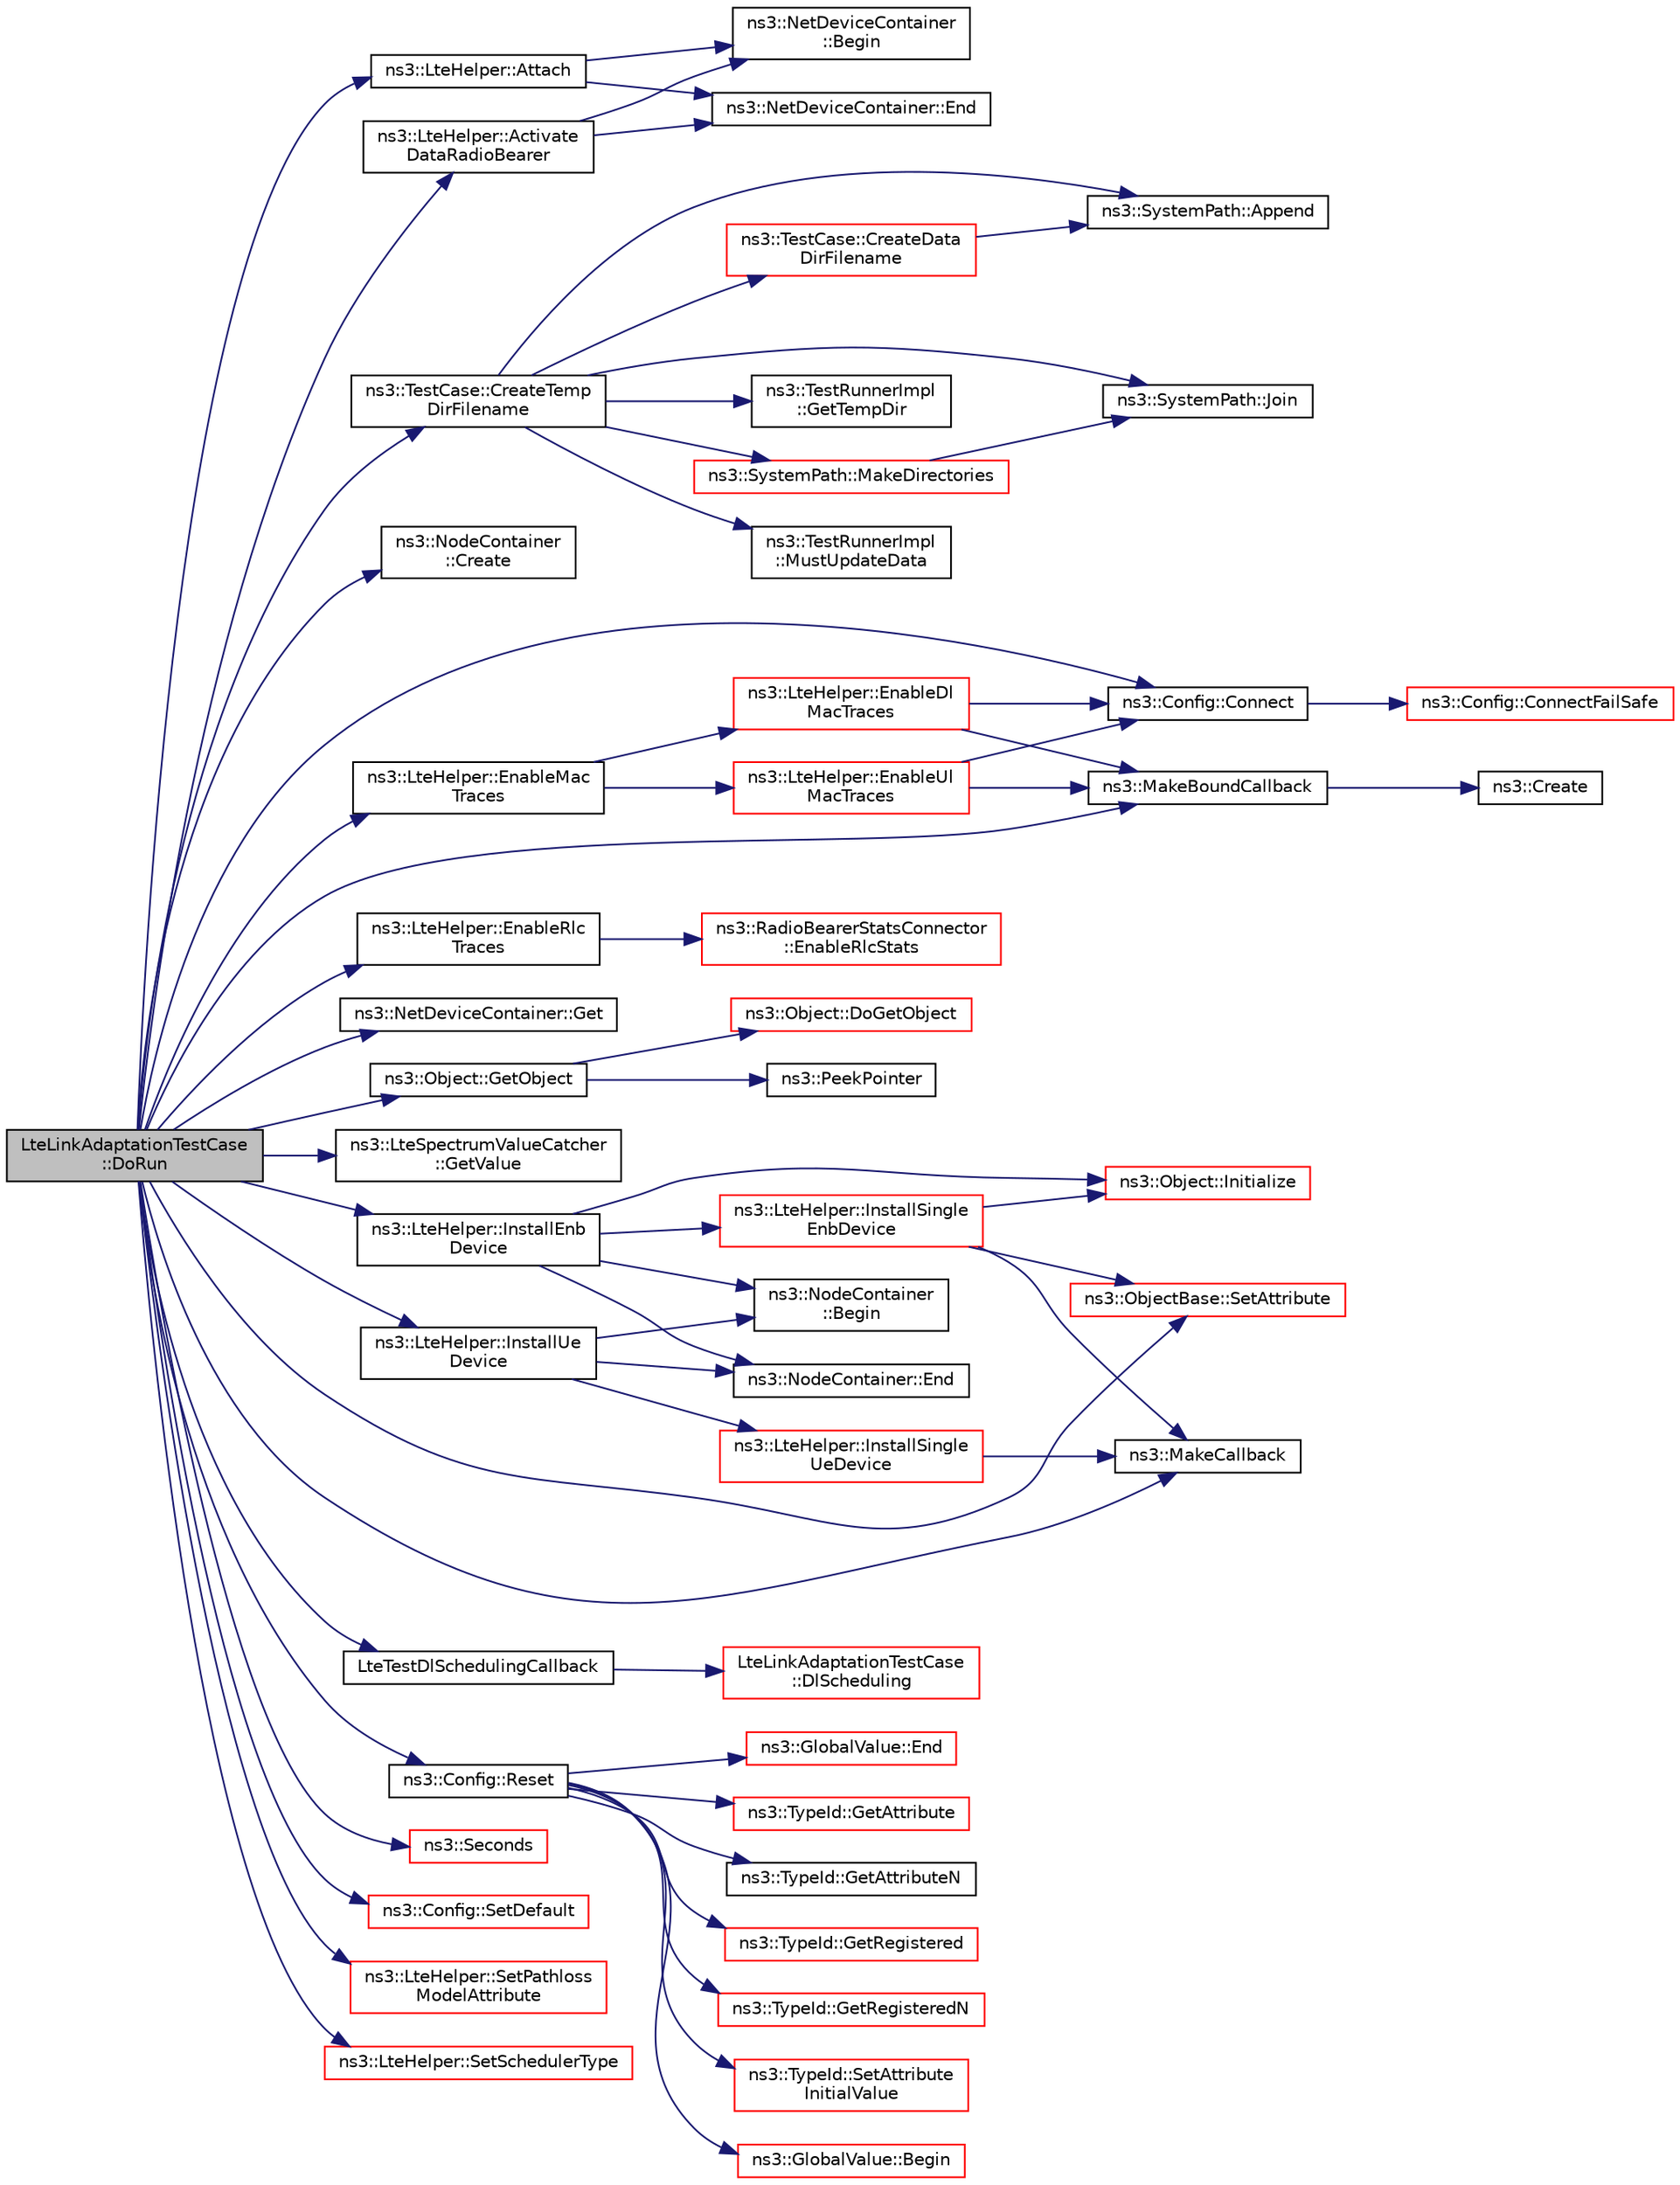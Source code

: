 digraph "LteLinkAdaptationTestCase::DoRun"
{
 // LATEX_PDF_SIZE
  edge [fontname="Helvetica",fontsize="10",labelfontname="Helvetica",labelfontsize="10"];
  node [fontname="Helvetica",fontsize="10",shape=record];
  rankdir="LR";
  Node1 [label="LteLinkAdaptationTestCase\l::DoRun",height=0.2,width=0.4,color="black", fillcolor="grey75", style="filled", fontcolor="black",tooltip="Implementation to actually run this TestCase."];
  Node1 -> Node2 [color="midnightblue",fontsize="10",style="solid",fontname="Helvetica"];
  Node2 [label="ns3::LteHelper::Activate\lDataRadioBearer",height=0.2,width=0.4,color="black", fillcolor="white", style="filled",URL="$classns3_1_1_lte_helper.html#ac896e16cf162e4beeaa292d39ab1b700",tooltip="Activate a Data Radio Bearer on a given UE devices (for LTE-only simulation)."];
  Node2 -> Node3 [color="midnightblue",fontsize="10",style="solid",fontname="Helvetica"];
  Node3 [label="ns3::NetDeviceContainer\l::Begin",height=0.2,width=0.4,color="black", fillcolor="white", style="filled",URL="$classns3_1_1_net_device_container.html#a4ddc336af319061f5b61c515f0453242",tooltip="Get an iterator which refers to the first NetDevice in the container."];
  Node2 -> Node4 [color="midnightblue",fontsize="10",style="solid",fontname="Helvetica"];
  Node4 [label="ns3::NetDeviceContainer::End",height=0.2,width=0.4,color="black", fillcolor="white", style="filled",URL="$classns3_1_1_net_device_container.html#a436d9df206570861f96c3f278eaccb92",tooltip="Get an iterator which indicates past-the-last NetDevice in the container."];
  Node1 -> Node5 [color="midnightblue",fontsize="10",style="solid",fontname="Helvetica"];
  Node5 [label="ns3::LteHelper::Attach",height=0.2,width=0.4,color="black", fillcolor="white", style="filled",URL="$classns3_1_1_lte_helper.html#a9466743f826aa2652a87907b7f0a1c87",tooltip="Enables automatic attachment of a set of UE devices to a suitable cell using Idle mode initial cell s..."];
  Node5 -> Node3 [color="midnightblue",fontsize="10",style="solid",fontname="Helvetica"];
  Node5 -> Node4 [color="midnightblue",fontsize="10",style="solid",fontname="Helvetica"];
  Node1 -> Node6 [color="midnightblue",fontsize="10",style="solid",fontname="Helvetica"];
  Node6 [label="ns3::Config::Connect",height=0.2,width=0.4,color="black", fillcolor="white", style="filled",URL="$group__config.html#ga4014f151241cd0939b6cb64409605736",tooltip=" "];
  Node6 -> Node7 [color="midnightblue",fontsize="10",style="solid",fontname="Helvetica"];
  Node7 [label="ns3::Config::ConnectFailSafe",height=0.2,width=0.4,color="red", fillcolor="white", style="filled",URL="$namespacens3_1_1_config.html#aad60d6903a15881b81e982ad5312114a",tooltip="This function will attempt to find all trace sources which match the input path and will then connect..."];
  Node1 -> Node13 [color="midnightblue",fontsize="10",style="solid",fontname="Helvetica"];
  Node13 [label="ns3::NodeContainer\l::Create",height=0.2,width=0.4,color="black", fillcolor="white", style="filled",URL="$classns3_1_1_node_container.html#a787f059e2813e8b951cc6914d11dfe69",tooltip="Create n nodes and append pointers to them to the end of this NodeContainer."];
  Node1 -> Node14 [color="midnightblue",fontsize="10",style="solid",fontname="Helvetica"];
  Node14 [label="ns3::TestCase::CreateTemp\lDirFilename",height=0.2,width=0.4,color="black", fillcolor="white", style="filled",URL="$classns3_1_1_test_case.html#a8a04695a6fb9ba0f89e28e9523963f88",tooltip="Construct the full path to a file in a temporary directory."];
  Node14 -> Node15 [color="midnightblue",fontsize="10",style="solid",fontname="Helvetica"];
  Node15 [label="ns3::SystemPath::Append",height=0.2,width=0.4,color="black", fillcolor="white", style="filled",URL="$group__systempath.html#gaaa5a530cee42c8eda7e4f4523ef7e1cd",tooltip="Join two file system path elements."];
  Node14 -> Node16 [color="midnightblue",fontsize="10",style="solid",fontname="Helvetica"];
  Node16 [label="ns3::TestCase::CreateData\lDirFilename",height=0.2,width=0.4,color="red", fillcolor="white", style="filled",URL="$classns3_1_1_test_case.html#a3e4d216ff392a43418f26bb3e5b0f16d",tooltip="Construct the full path to a file in the data directory."];
  Node16 -> Node15 [color="midnightblue",fontsize="10",style="solid",fontname="Helvetica"];
  Node14 -> Node25 [color="midnightblue",fontsize="10",style="solid",fontname="Helvetica"];
  Node25 [label="ns3::TestRunnerImpl\l::GetTempDir",height=0.2,width=0.4,color="black", fillcolor="white", style="filled",URL="$classns3_1_1_test_runner_impl.html#a413da13d382fe5a9ff0348ab387c950c",tooltip="Get the path to temporary directory."];
  Node14 -> Node20 [color="midnightblue",fontsize="10",style="solid",fontname="Helvetica"];
  Node20 [label="ns3::SystemPath::Join",height=0.2,width=0.4,color="black", fillcolor="white", style="filled",URL="$group__systempath.html#gab3212957e6b4f873ece3c6b8ed746d72",tooltip="Join a list of file system path directories into a single file system path."];
  Node14 -> Node26 [color="midnightblue",fontsize="10",style="solid",fontname="Helvetica"];
  Node26 [label="ns3::SystemPath::MakeDirectories",height=0.2,width=0.4,color="red", fillcolor="white", style="filled",URL="$group__systempath.html#ga9529f7530ba5d513c8811acc15743d24",tooltip="Create all the directories leading to path."];
  Node26 -> Node20 [color="midnightblue",fontsize="10",style="solid",fontname="Helvetica"];
  Node14 -> Node27 [color="midnightblue",fontsize="10",style="solid",fontname="Helvetica"];
  Node27 [label="ns3::TestRunnerImpl\l::MustUpdateData",height=0.2,width=0.4,color="black", fillcolor="white", style="filled",URL="$classns3_1_1_test_runner_impl.html#a20e2c15bf9a8d09147286a0ebfcb6805",tooltip="Check if this run should update the reference data."];
  Node1 -> Node28 [color="midnightblue",fontsize="10",style="solid",fontname="Helvetica"];
  Node28 [label="ns3::LteHelper::EnableMac\lTraces",height=0.2,width=0.4,color="black", fillcolor="white", style="filled",URL="$classns3_1_1_lte_helper.html#affa3a12841520407d3662417fe41863d",tooltip="Enable trace sinks for MAC layer."];
  Node28 -> Node29 [color="midnightblue",fontsize="10",style="solid",fontname="Helvetica"];
  Node29 [label="ns3::LteHelper::EnableDl\lMacTraces",height=0.2,width=0.4,color="red", fillcolor="white", style="filled",URL="$classns3_1_1_lte_helper.html#aca02df5d8852bf9721b1541707dcd84f",tooltip="Enable trace sinks for DL MAC layer."];
  Node29 -> Node6 [color="midnightblue",fontsize="10",style="solid",fontname="Helvetica"];
  Node29 -> Node53 [color="midnightblue",fontsize="10",style="solid",fontname="Helvetica"];
  Node53 [label="ns3::MakeBoundCallback",height=0.2,width=0.4,color="black", fillcolor="white", style="filled",URL="$group__makeboundcallback.html#ga1725d6362e6065faa0709f7c93f8d770",tooltip="Make Callbacks with one bound argument."];
  Node53 -> Node54 [color="midnightblue",fontsize="10",style="solid",fontname="Helvetica"];
  Node54 [label="ns3::Create",height=0.2,width=0.4,color="black", fillcolor="white", style="filled",URL="$group__ptr.html#ga086d8d4a76485a155f0408b85dcebede",tooltip="Create class instances by constructors with varying numbers of arguments and return them by Ptr."];
  Node28 -> Node55 [color="midnightblue",fontsize="10",style="solid",fontname="Helvetica"];
  Node55 [label="ns3::LteHelper::EnableUl\lMacTraces",height=0.2,width=0.4,color="red", fillcolor="white", style="filled",URL="$classns3_1_1_lte_helper.html#ad6d528e87c4f4089fc2679f31b2c90ff",tooltip="Enable trace sinks for UL MAC layer."];
  Node55 -> Node6 [color="midnightblue",fontsize="10",style="solid",fontname="Helvetica"];
  Node55 -> Node53 [color="midnightblue",fontsize="10",style="solid",fontname="Helvetica"];
  Node1 -> Node57 [color="midnightblue",fontsize="10",style="solid",fontname="Helvetica"];
  Node57 [label="ns3::LteHelper::EnableRlc\lTraces",height=0.2,width=0.4,color="black", fillcolor="white", style="filled",URL="$classns3_1_1_lte_helper.html#abadfdd04d30b261e9b6f0846b4784928",tooltip="Enable trace sinks for RLC layer."];
  Node57 -> Node58 [color="midnightblue",fontsize="10",style="solid",fontname="Helvetica"];
  Node58 [label="ns3::RadioBearerStatsConnector\l::EnableRlcStats",height=0.2,width=0.4,color="red", fillcolor="white", style="filled",URL="$classns3_1_1_radio_bearer_stats_connector.html#a75ac2448eff569ea1b65671365191e2e",tooltip="Enables trace sinks for RLC layer."];
  Node1 -> Node74 [color="midnightblue",fontsize="10",style="solid",fontname="Helvetica"];
  Node74 [label="ns3::NetDeviceContainer::Get",height=0.2,width=0.4,color="black", fillcolor="white", style="filled",URL="$classns3_1_1_net_device_container.html#ae114b3a9fc193fee40c07e4a4207aef4",tooltip="Get the Ptr<NetDevice> stored in this container at a given index."];
  Node1 -> Node35 [color="midnightblue",fontsize="10",style="solid",fontname="Helvetica"];
  Node35 [label="ns3::Object::GetObject",height=0.2,width=0.4,color="black", fillcolor="white", style="filled",URL="$classns3_1_1_object.html#ad21f5401ff705cd29c37f931ea3afc18",tooltip="Get a pointer to the requested aggregated Object."];
  Node35 -> Node36 [color="midnightblue",fontsize="10",style="solid",fontname="Helvetica"];
  Node36 [label="ns3::Object::DoGetObject",height=0.2,width=0.4,color="red", fillcolor="white", style="filled",URL="$classns3_1_1_object.html#a7c009975f7c0994cb47a69f713745e0a",tooltip="Find an Object of TypeId tid in the aggregates of this Object."];
  Node35 -> Node49 [color="midnightblue",fontsize="10",style="solid",fontname="Helvetica"];
  Node49 [label="ns3::PeekPointer",height=0.2,width=0.4,color="black", fillcolor="white", style="filled",URL="$namespacens3.html#af2a7557fe9afdd98d8f6f8f6e412cf5a",tooltip=" "];
  Node1 -> Node75 [color="midnightblue",fontsize="10",style="solid",fontname="Helvetica"];
  Node75 [label="ns3::LteSpectrumValueCatcher\l::GetValue",height=0.2,width=0.4,color="black", fillcolor="white", style="filled",URL="$classns3_1_1_lte_spectrum_value_catcher.html#ac0f438e153b19df0aee089578d4a22a9",tooltip=" "];
  Node1 -> Node76 [color="midnightblue",fontsize="10",style="solid",fontname="Helvetica"];
  Node76 [label="ns3::LteHelper::InstallEnb\lDevice",height=0.2,width=0.4,color="black", fillcolor="white", style="filled",URL="$classns3_1_1_lte_helper.html#a5e009ad35ef85f46b5a6099263f15a03",tooltip="Create a set of eNodeB devices."];
  Node76 -> Node77 [color="midnightblue",fontsize="10",style="solid",fontname="Helvetica"];
  Node77 [label="ns3::NodeContainer\l::Begin",height=0.2,width=0.4,color="black", fillcolor="white", style="filled",URL="$classns3_1_1_node_container.html#a2bfe1f50688c96e0888b1907e1e2f324",tooltip="Get an iterator which refers to the first Node in the container."];
  Node76 -> Node78 [color="midnightblue",fontsize="10",style="solid",fontname="Helvetica"];
  Node78 [label="ns3::NodeContainer::End",height=0.2,width=0.4,color="black", fillcolor="white", style="filled",URL="$classns3_1_1_node_container.html#a4904853b5d3e86f622a2ef8b4e959e08",tooltip="Get an iterator which indicates past-the-last Node in the container."];
  Node76 -> Node79 [color="midnightblue",fontsize="10",style="solid",fontname="Helvetica"];
  Node79 [label="ns3::Object::Initialize",height=0.2,width=0.4,color="red", fillcolor="white", style="filled",URL="$classns3_1_1_object.html#af4411cb29971772fcd09203474a95078",tooltip="Invoke DoInitialize on all Objects aggregated to this one."];
  Node76 -> Node81 [color="midnightblue",fontsize="10",style="solid",fontname="Helvetica"];
  Node81 [label="ns3::LteHelper::InstallSingle\lEnbDevice",height=0.2,width=0.4,color="red", fillcolor="white", style="filled",URL="$classns3_1_1_lte_helper.html#afac168014c3a4ac5c30bfd7c1d09cb96",tooltip="Create an eNodeB device (LteEnbNetDevice) on the given node."];
  Node81 -> Node79 [color="midnightblue",fontsize="10",style="solid",fontname="Helvetica"];
  Node81 -> Node144 [color="midnightblue",fontsize="10",style="solid",fontname="Helvetica"];
  Node144 [label="ns3::MakeCallback",height=0.2,width=0.4,color="black", fillcolor="white", style="filled",URL="$namespacens3.html#af1dde3c04374147fca0cfe3b0766d664",tooltip="Build Callbacks for class method members which take varying numbers of arguments and potentially retu..."];
  Node81 -> Node158 [color="midnightblue",fontsize="10",style="solid",fontname="Helvetica"];
  Node158 [label="ns3::ObjectBase::SetAttribute",height=0.2,width=0.4,color="red", fillcolor="white", style="filled",URL="$classns3_1_1_object_base.html#ac60245d3ea4123bbc9b1d391f1f6592f",tooltip="Set a single attribute, raising fatal errors if unsuccessful."];
  Node1 -> Node163 [color="midnightblue",fontsize="10",style="solid",fontname="Helvetica"];
  Node163 [label="ns3::LteHelper::InstallUe\lDevice",height=0.2,width=0.4,color="black", fillcolor="white", style="filled",URL="$classns3_1_1_lte_helper.html#ac9cd932d7de92811cfa953c2e3b2fc9f",tooltip="Create a set of UE devices."];
  Node163 -> Node77 [color="midnightblue",fontsize="10",style="solid",fontname="Helvetica"];
  Node163 -> Node78 [color="midnightblue",fontsize="10",style="solid",fontname="Helvetica"];
  Node163 -> Node164 [color="midnightblue",fontsize="10",style="solid",fontname="Helvetica"];
  Node164 [label="ns3::LteHelper::InstallSingle\lUeDevice",height=0.2,width=0.4,color="red", fillcolor="white", style="filled",URL="$classns3_1_1_lte_helper.html#afa6e13db5742241f48f8f4b8533b67f6",tooltip="Create a UE device (LteUeNetDevice) on the given node."];
  Node164 -> Node144 [color="midnightblue",fontsize="10",style="solid",fontname="Helvetica"];
  Node1 -> Node205 [color="midnightblue",fontsize="10",style="solid",fontname="Helvetica"];
  Node205 [label="LteTestDlSchedulingCallback",height=0.2,width=0.4,color="black", fillcolor="white", style="filled",URL="$lte-test-link-adaptation_8cc.html#a37786834d749b3d6ec13236926aaf3c6",tooltip="Test 1.3 Link Adaptation."];
  Node205 -> Node206 [color="midnightblue",fontsize="10",style="solid",fontname="Helvetica"];
  Node206 [label="LteLinkAdaptationTestCase\l::DlScheduling",height=0.2,width=0.4,color="red", fillcolor="white", style="filled",URL="$class_lte_link_adaptation_test_case.html#a08a387b1f8178a3a950273843a947f8f",tooltip="DL scheduling function."];
  Node1 -> Node53 [color="midnightblue",fontsize="10",style="solid",fontname="Helvetica"];
  Node1 -> Node144 [color="midnightblue",fontsize="10",style="solid",fontname="Helvetica"];
  Node1 -> Node208 [color="midnightblue",fontsize="10",style="solid",fontname="Helvetica"];
  Node208 [label="ns3::Config::Reset",height=0.2,width=0.4,color="black", fillcolor="white", style="filled",URL="$group__config.html#ga2c1b65724f42f8c72276d7e7ad6df6db",tooltip="Reset the initial value of every attribute as well as the value of every global to what they were bef..."];
  Node208 -> Node209 [color="midnightblue",fontsize="10",style="solid",fontname="Helvetica"];
  Node209 [label="ns3::GlobalValue::Begin",height=0.2,width=0.4,color="red", fillcolor="white", style="filled",URL="$classns3_1_1_global_value.html#acdeb71b28fe45d98523a2168e8807d83",tooltip="The Begin iterator."];
  Node208 -> Node211 [color="midnightblue",fontsize="10",style="solid",fontname="Helvetica"];
  Node211 [label="ns3::GlobalValue::End",height=0.2,width=0.4,color="red", fillcolor="white", style="filled",URL="$classns3_1_1_global_value.html#a2488c329999cf507cc7f7aeb173a4a75",tooltip="The End iterator."];
  Node208 -> Node87 [color="midnightblue",fontsize="10",style="solid",fontname="Helvetica"];
  Node87 [label="ns3::TypeId::GetAttribute",height=0.2,width=0.4,color="red", fillcolor="white", style="filled",URL="$classns3_1_1_type_id.html#a796434fa73c5e54a9a86f24144d13738",tooltip="Get Attribute information by index."];
  Node208 -> Node92 [color="midnightblue",fontsize="10",style="solid",fontname="Helvetica"];
  Node92 [label="ns3::TypeId::GetAttributeN",height=0.2,width=0.4,color="black", fillcolor="white", style="filled",URL="$classns3_1_1_type_id.html#a1245644561332f12386451406295a8d8",tooltip="Get the number of attributes."];
  Node208 -> Node212 [color="midnightblue",fontsize="10",style="solid",fontname="Helvetica"];
  Node212 [label="ns3::TypeId::GetRegistered",height=0.2,width=0.4,color="red", fillcolor="white", style="filled",URL="$classns3_1_1_type_id.html#a8ae1cde65c16fc46c9c8608c73e4c4c6",tooltip="Get a TypeId by index."];
  Node208 -> Node213 [color="midnightblue",fontsize="10",style="solid",fontname="Helvetica"];
  Node213 [label="ns3::TypeId::GetRegisteredN",height=0.2,width=0.4,color="red", fillcolor="white", style="filled",URL="$classns3_1_1_type_id.html#a417a9eda3c3065a8fa7650d7e06177a0",tooltip="Get the number of registered TypeIds."];
  Node208 -> Node215 [color="midnightblue",fontsize="10",style="solid",fontname="Helvetica"];
  Node215 [label="ns3::TypeId::SetAttribute\lInitialValue",height=0.2,width=0.4,color="red", fillcolor="white", style="filled",URL="$classns3_1_1_type_id.html#a089c146e3e0a805304bee18c976556d7",tooltip="Set the initial value of an Attribute."];
  Node1 -> Node217 [color="midnightblue",fontsize="10",style="solid",fontname="Helvetica"];
  Node217 [label="ns3::Seconds",height=0.2,width=0.4,color="red", fillcolor="white", style="filled",URL="$group__timecivil.html#ga33c34b816f8ff6628e33d5c8e9713b9e",tooltip="Construct a Time in the indicated unit."];
  Node1 -> Node158 [color="midnightblue",fontsize="10",style="solid",fontname="Helvetica"];
  Node1 -> Node218 [color="midnightblue",fontsize="10",style="solid",fontname="Helvetica"];
  Node218 [label="ns3::Config::SetDefault",height=0.2,width=0.4,color="red", fillcolor="white", style="filled",URL="$group__config.html#ga2e7882df849d8ba4aaad31c934c40c06",tooltip=" "];
  Node1 -> Node222 [color="midnightblue",fontsize="10",style="solid",fontname="Helvetica"];
  Node222 [label="ns3::LteHelper::SetPathloss\lModelAttribute",height=0.2,width=0.4,color="red", fillcolor="white", style="filled",URL="$classns3_1_1_lte_helper.html#aa96ebbd6845ca61c2b5e08e84481a348",tooltip="Set an attribute for the path loss models to be created."];
  Node1 -> Node229 [color="midnightblue",fontsize="10",style="solid",fontname="Helvetica"];
  Node229 [label="ns3::LteHelper::SetSchedulerType",height=0.2,width=0.4,color="red", fillcolor="white", style="filled",URL="$classns3_1_1_lte_helper.html#a8f86e55b8b80a81732c4b2df00fb25d5",tooltip="Set the type of scheduler to be used by eNodeB devices."];
}
